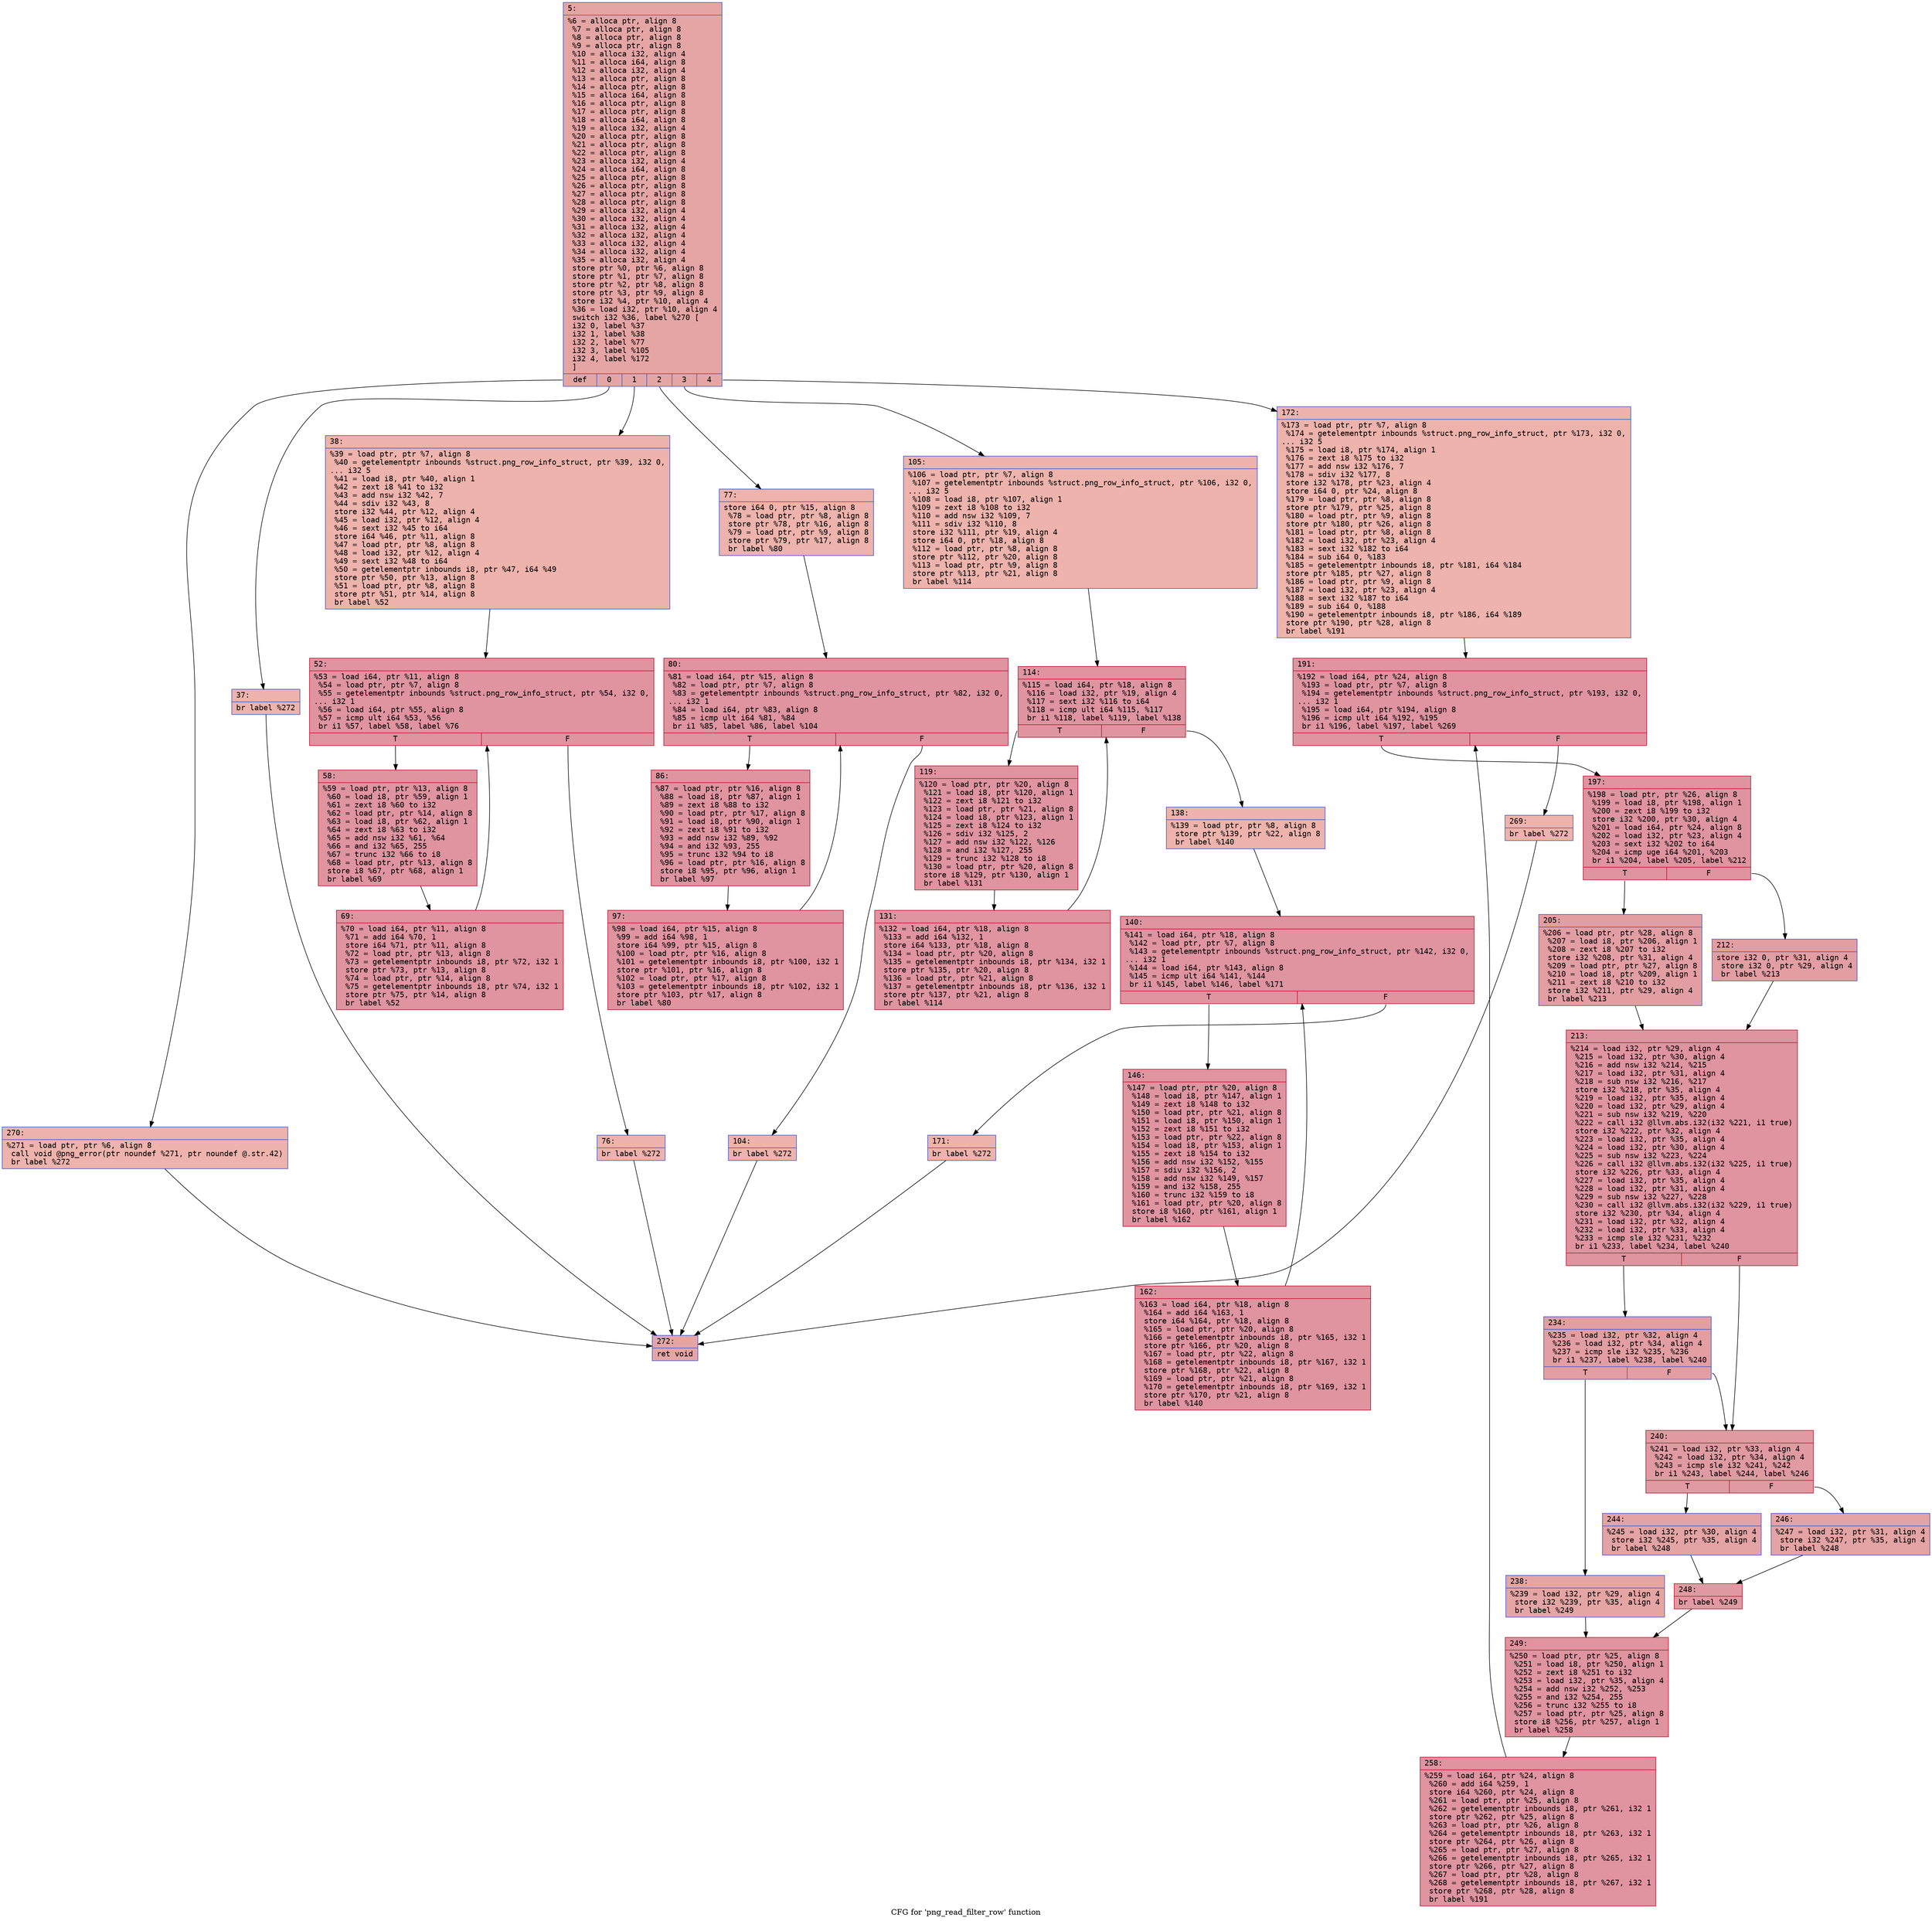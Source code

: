 digraph "CFG for 'png_read_filter_row' function" {
	label="CFG for 'png_read_filter_row' function";

	Node0x600001f61040 [shape=record,color="#3d50c3ff", style=filled, fillcolor="#c5333470" fontname="Courier",label="{5:\l|  %6 = alloca ptr, align 8\l  %7 = alloca ptr, align 8\l  %8 = alloca ptr, align 8\l  %9 = alloca ptr, align 8\l  %10 = alloca i32, align 4\l  %11 = alloca i64, align 8\l  %12 = alloca i32, align 4\l  %13 = alloca ptr, align 8\l  %14 = alloca ptr, align 8\l  %15 = alloca i64, align 8\l  %16 = alloca ptr, align 8\l  %17 = alloca ptr, align 8\l  %18 = alloca i64, align 8\l  %19 = alloca i32, align 4\l  %20 = alloca ptr, align 8\l  %21 = alloca ptr, align 8\l  %22 = alloca ptr, align 8\l  %23 = alloca i32, align 4\l  %24 = alloca i64, align 8\l  %25 = alloca ptr, align 8\l  %26 = alloca ptr, align 8\l  %27 = alloca ptr, align 8\l  %28 = alloca ptr, align 8\l  %29 = alloca i32, align 4\l  %30 = alloca i32, align 4\l  %31 = alloca i32, align 4\l  %32 = alloca i32, align 4\l  %33 = alloca i32, align 4\l  %34 = alloca i32, align 4\l  %35 = alloca i32, align 4\l  store ptr %0, ptr %6, align 8\l  store ptr %1, ptr %7, align 8\l  store ptr %2, ptr %8, align 8\l  store ptr %3, ptr %9, align 8\l  store i32 %4, ptr %10, align 4\l  %36 = load i32, ptr %10, align 4\l  switch i32 %36, label %270 [\l    i32 0, label %37\l    i32 1, label %38\l    i32 2, label %77\l    i32 3, label %105\l    i32 4, label %172\l  ]\l|{<s0>def|<s1>0|<s2>1|<s3>2|<s4>3|<s5>4}}"];
	Node0x600001f61040:s0 -> Node0x600001f61b80[tooltip="5 -> 270\nProbability 16.67%" ];
	Node0x600001f61040:s1 -> Node0x600001f61090[tooltip="5 -> 37\nProbability 16.67%" ];
	Node0x600001f61040:s2 -> Node0x600001f610e0[tooltip="5 -> 38\nProbability 16.67%" ];
	Node0x600001f61040:s3 -> Node0x600001f61270[tooltip="5 -> 77\nProbability 16.67%" ];
	Node0x600001f61040:s4 -> Node0x600001f61400[tooltip="5 -> 105\nProbability 16.67%" ];
	Node0x600001f61040:s5 -> Node0x600001f616d0[tooltip="5 -> 172\nProbability 16.67%" ];
	Node0x600001f61090 [shape=record,color="#3d50c3ff", style=filled, fillcolor="#d6524470" fontname="Courier",label="{37:\l|  br label %272\l}"];
	Node0x600001f61090 -> Node0x600001f61bd0[tooltip="37 -> 272\nProbability 100.00%" ];
	Node0x600001f610e0 [shape=record,color="#3d50c3ff", style=filled, fillcolor="#d6524470" fontname="Courier",label="{38:\l|  %39 = load ptr, ptr %7, align 8\l  %40 = getelementptr inbounds %struct.png_row_info_struct, ptr %39, i32 0,\l... i32 5\l  %41 = load i8, ptr %40, align 1\l  %42 = zext i8 %41 to i32\l  %43 = add nsw i32 %42, 7\l  %44 = sdiv i32 %43, 8\l  store i32 %44, ptr %12, align 4\l  %45 = load i32, ptr %12, align 4\l  %46 = sext i32 %45 to i64\l  store i64 %46, ptr %11, align 8\l  %47 = load ptr, ptr %8, align 8\l  %48 = load i32, ptr %12, align 4\l  %49 = sext i32 %48 to i64\l  %50 = getelementptr inbounds i8, ptr %47, i64 %49\l  store ptr %50, ptr %13, align 8\l  %51 = load ptr, ptr %8, align 8\l  store ptr %51, ptr %14, align 8\l  br label %52\l}"];
	Node0x600001f610e0 -> Node0x600001f61130[tooltip="38 -> 52\nProbability 100.00%" ];
	Node0x600001f61130 [shape=record,color="#b70d28ff", style=filled, fillcolor="#b70d2870" fontname="Courier",label="{52:\l|  %53 = load i64, ptr %11, align 8\l  %54 = load ptr, ptr %7, align 8\l  %55 = getelementptr inbounds %struct.png_row_info_struct, ptr %54, i32 0,\l... i32 1\l  %56 = load i64, ptr %55, align 8\l  %57 = icmp ult i64 %53, %56\l  br i1 %57, label %58, label %76\l|{<s0>T|<s1>F}}"];
	Node0x600001f61130:s0 -> Node0x600001f61180[tooltip="52 -> 58\nProbability 96.88%" ];
	Node0x600001f61130:s1 -> Node0x600001f61220[tooltip="52 -> 76\nProbability 3.12%" ];
	Node0x600001f61180 [shape=record,color="#b70d28ff", style=filled, fillcolor="#b70d2870" fontname="Courier",label="{58:\l|  %59 = load ptr, ptr %13, align 8\l  %60 = load i8, ptr %59, align 1\l  %61 = zext i8 %60 to i32\l  %62 = load ptr, ptr %14, align 8\l  %63 = load i8, ptr %62, align 1\l  %64 = zext i8 %63 to i32\l  %65 = add nsw i32 %61, %64\l  %66 = and i32 %65, 255\l  %67 = trunc i32 %66 to i8\l  %68 = load ptr, ptr %13, align 8\l  store i8 %67, ptr %68, align 1\l  br label %69\l}"];
	Node0x600001f61180 -> Node0x600001f611d0[tooltip="58 -> 69\nProbability 100.00%" ];
	Node0x600001f611d0 [shape=record,color="#b70d28ff", style=filled, fillcolor="#b70d2870" fontname="Courier",label="{69:\l|  %70 = load i64, ptr %11, align 8\l  %71 = add i64 %70, 1\l  store i64 %71, ptr %11, align 8\l  %72 = load ptr, ptr %13, align 8\l  %73 = getelementptr inbounds i8, ptr %72, i32 1\l  store ptr %73, ptr %13, align 8\l  %74 = load ptr, ptr %14, align 8\l  %75 = getelementptr inbounds i8, ptr %74, i32 1\l  store ptr %75, ptr %14, align 8\l  br label %52\l}"];
	Node0x600001f611d0 -> Node0x600001f61130[tooltip="69 -> 52\nProbability 100.00%" ];
	Node0x600001f61220 [shape=record,color="#3d50c3ff", style=filled, fillcolor="#d6524470" fontname="Courier",label="{76:\l|  br label %272\l}"];
	Node0x600001f61220 -> Node0x600001f61bd0[tooltip="76 -> 272\nProbability 100.00%" ];
	Node0x600001f61270 [shape=record,color="#3d50c3ff", style=filled, fillcolor="#d6524470" fontname="Courier",label="{77:\l|  store i64 0, ptr %15, align 8\l  %78 = load ptr, ptr %8, align 8\l  store ptr %78, ptr %16, align 8\l  %79 = load ptr, ptr %9, align 8\l  store ptr %79, ptr %17, align 8\l  br label %80\l}"];
	Node0x600001f61270 -> Node0x600001f612c0[tooltip="77 -> 80\nProbability 100.00%" ];
	Node0x600001f612c0 [shape=record,color="#b70d28ff", style=filled, fillcolor="#b70d2870" fontname="Courier",label="{80:\l|  %81 = load i64, ptr %15, align 8\l  %82 = load ptr, ptr %7, align 8\l  %83 = getelementptr inbounds %struct.png_row_info_struct, ptr %82, i32 0,\l... i32 1\l  %84 = load i64, ptr %83, align 8\l  %85 = icmp ult i64 %81, %84\l  br i1 %85, label %86, label %104\l|{<s0>T|<s1>F}}"];
	Node0x600001f612c0:s0 -> Node0x600001f61310[tooltip="80 -> 86\nProbability 96.88%" ];
	Node0x600001f612c0:s1 -> Node0x600001f613b0[tooltip="80 -> 104\nProbability 3.12%" ];
	Node0x600001f61310 [shape=record,color="#b70d28ff", style=filled, fillcolor="#b70d2870" fontname="Courier",label="{86:\l|  %87 = load ptr, ptr %16, align 8\l  %88 = load i8, ptr %87, align 1\l  %89 = zext i8 %88 to i32\l  %90 = load ptr, ptr %17, align 8\l  %91 = load i8, ptr %90, align 1\l  %92 = zext i8 %91 to i32\l  %93 = add nsw i32 %89, %92\l  %94 = and i32 %93, 255\l  %95 = trunc i32 %94 to i8\l  %96 = load ptr, ptr %16, align 8\l  store i8 %95, ptr %96, align 1\l  br label %97\l}"];
	Node0x600001f61310 -> Node0x600001f61360[tooltip="86 -> 97\nProbability 100.00%" ];
	Node0x600001f61360 [shape=record,color="#b70d28ff", style=filled, fillcolor="#b70d2870" fontname="Courier",label="{97:\l|  %98 = load i64, ptr %15, align 8\l  %99 = add i64 %98, 1\l  store i64 %99, ptr %15, align 8\l  %100 = load ptr, ptr %16, align 8\l  %101 = getelementptr inbounds i8, ptr %100, i32 1\l  store ptr %101, ptr %16, align 8\l  %102 = load ptr, ptr %17, align 8\l  %103 = getelementptr inbounds i8, ptr %102, i32 1\l  store ptr %103, ptr %17, align 8\l  br label %80\l}"];
	Node0x600001f61360 -> Node0x600001f612c0[tooltip="97 -> 80\nProbability 100.00%" ];
	Node0x600001f613b0 [shape=record,color="#3d50c3ff", style=filled, fillcolor="#d6524470" fontname="Courier",label="{104:\l|  br label %272\l}"];
	Node0x600001f613b0 -> Node0x600001f61bd0[tooltip="104 -> 272\nProbability 100.00%" ];
	Node0x600001f61400 [shape=record,color="#3d50c3ff", style=filled, fillcolor="#d6524470" fontname="Courier",label="{105:\l|  %106 = load ptr, ptr %7, align 8\l  %107 = getelementptr inbounds %struct.png_row_info_struct, ptr %106, i32 0,\l... i32 5\l  %108 = load i8, ptr %107, align 1\l  %109 = zext i8 %108 to i32\l  %110 = add nsw i32 %109, 7\l  %111 = sdiv i32 %110, 8\l  store i32 %111, ptr %19, align 4\l  store i64 0, ptr %18, align 8\l  %112 = load ptr, ptr %8, align 8\l  store ptr %112, ptr %20, align 8\l  %113 = load ptr, ptr %9, align 8\l  store ptr %113, ptr %21, align 8\l  br label %114\l}"];
	Node0x600001f61400 -> Node0x600001f61450[tooltip="105 -> 114\nProbability 100.00%" ];
	Node0x600001f61450 [shape=record,color="#b70d28ff", style=filled, fillcolor="#b70d2870" fontname="Courier",label="{114:\l|  %115 = load i64, ptr %18, align 8\l  %116 = load i32, ptr %19, align 4\l  %117 = sext i32 %116 to i64\l  %118 = icmp ult i64 %115, %117\l  br i1 %118, label %119, label %138\l|{<s0>T|<s1>F}}"];
	Node0x600001f61450:s0 -> Node0x600001f614a0[tooltip="114 -> 119\nProbability 96.88%" ];
	Node0x600001f61450:s1 -> Node0x600001f61540[tooltip="114 -> 138\nProbability 3.12%" ];
	Node0x600001f614a0 [shape=record,color="#b70d28ff", style=filled, fillcolor="#b70d2870" fontname="Courier",label="{119:\l|  %120 = load ptr, ptr %20, align 8\l  %121 = load i8, ptr %120, align 1\l  %122 = zext i8 %121 to i32\l  %123 = load ptr, ptr %21, align 8\l  %124 = load i8, ptr %123, align 1\l  %125 = zext i8 %124 to i32\l  %126 = sdiv i32 %125, 2\l  %127 = add nsw i32 %122, %126\l  %128 = and i32 %127, 255\l  %129 = trunc i32 %128 to i8\l  %130 = load ptr, ptr %20, align 8\l  store i8 %129, ptr %130, align 1\l  br label %131\l}"];
	Node0x600001f614a0 -> Node0x600001f614f0[tooltip="119 -> 131\nProbability 100.00%" ];
	Node0x600001f614f0 [shape=record,color="#b70d28ff", style=filled, fillcolor="#b70d2870" fontname="Courier",label="{131:\l|  %132 = load i64, ptr %18, align 8\l  %133 = add i64 %132, 1\l  store i64 %133, ptr %18, align 8\l  %134 = load ptr, ptr %20, align 8\l  %135 = getelementptr inbounds i8, ptr %134, i32 1\l  store ptr %135, ptr %20, align 8\l  %136 = load ptr, ptr %21, align 8\l  %137 = getelementptr inbounds i8, ptr %136, i32 1\l  store ptr %137, ptr %21, align 8\l  br label %114\l}"];
	Node0x600001f614f0 -> Node0x600001f61450[tooltip="131 -> 114\nProbability 100.00%" ];
	Node0x600001f61540 [shape=record,color="#3d50c3ff", style=filled, fillcolor="#d6524470" fontname="Courier",label="{138:\l|  %139 = load ptr, ptr %8, align 8\l  store ptr %139, ptr %22, align 8\l  br label %140\l}"];
	Node0x600001f61540 -> Node0x600001f61590[tooltip="138 -> 140\nProbability 100.00%" ];
	Node0x600001f61590 [shape=record,color="#b70d28ff", style=filled, fillcolor="#b70d2870" fontname="Courier",label="{140:\l|  %141 = load i64, ptr %18, align 8\l  %142 = load ptr, ptr %7, align 8\l  %143 = getelementptr inbounds %struct.png_row_info_struct, ptr %142, i32 0,\l... i32 1\l  %144 = load i64, ptr %143, align 8\l  %145 = icmp ult i64 %141, %144\l  br i1 %145, label %146, label %171\l|{<s0>T|<s1>F}}"];
	Node0x600001f61590:s0 -> Node0x600001f615e0[tooltip="140 -> 146\nProbability 96.88%" ];
	Node0x600001f61590:s1 -> Node0x600001f61680[tooltip="140 -> 171\nProbability 3.12%" ];
	Node0x600001f615e0 [shape=record,color="#b70d28ff", style=filled, fillcolor="#b70d2870" fontname="Courier",label="{146:\l|  %147 = load ptr, ptr %20, align 8\l  %148 = load i8, ptr %147, align 1\l  %149 = zext i8 %148 to i32\l  %150 = load ptr, ptr %21, align 8\l  %151 = load i8, ptr %150, align 1\l  %152 = zext i8 %151 to i32\l  %153 = load ptr, ptr %22, align 8\l  %154 = load i8, ptr %153, align 1\l  %155 = zext i8 %154 to i32\l  %156 = add nsw i32 %152, %155\l  %157 = sdiv i32 %156, 2\l  %158 = add nsw i32 %149, %157\l  %159 = and i32 %158, 255\l  %160 = trunc i32 %159 to i8\l  %161 = load ptr, ptr %20, align 8\l  store i8 %160, ptr %161, align 1\l  br label %162\l}"];
	Node0x600001f615e0 -> Node0x600001f61630[tooltip="146 -> 162\nProbability 100.00%" ];
	Node0x600001f61630 [shape=record,color="#b70d28ff", style=filled, fillcolor="#b70d2870" fontname="Courier",label="{162:\l|  %163 = load i64, ptr %18, align 8\l  %164 = add i64 %163, 1\l  store i64 %164, ptr %18, align 8\l  %165 = load ptr, ptr %20, align 8\l  %166 = getelementptr inbounds i8, ptr %165, i32 1\l  store ptr %166, ptr %20, align 8\l  %167 = load ptr, ptr %22, align 8\l  %168 = getelementptr inbounds i8, ptr %167, i32 1\l  store ptr %168, ptr %22, align 8\l  %169 = load ptr, ptr %21, align 8\l  %170 = getelementptr inbounds i8, ptr %169, i32 1\l  store ptr %170, ptr %21, align 8\l  br label %140\l}"];
	Node0x600001f61630 -> Node0x600001f61590[tooltip="162 -> 140\nProbability 100.00%" ];
	Node0x600001f61680 [shape=record,color="#3d50c3ff", style=filled, fillcolor="#d6524470" fontname="Courier",label="{171:\l|  br label %272\l}"];
	Node0x600001f61680 -> Node0x600001f61bd0[tooltip="171 -> 272\nProbability 100.00%" ];
	Node0x600001f616d0 [shape=record,color="#3d50c3ff", style=filled, fillcolor="#d6524470" fontname="Courier",label="{172:\l|  %173 = load ptr, ptr %7, align 8\l  %174 = getelementptr inbounds %struct.png_row_info_struct, ptr %173, i32 0,\l... i32 5\l  %175 = load i8, ptr %174, align 1\l  %176 = zext i8 %175 to i32\l  %177 = add nsw i32 %176, 7\l  %178 = sdiv i32 %177, 8\l  store i32 %178, ptr %23, align 4\l  store i64 0, ptr %24, align 8\l  %179 = load ptr, ptr %8, align 8\l  store ptr %179, ptr %25, align 8\l  %180 = load ptr, ptr %9, align 8\l  store ptr %180, ptr %26, align 8\l  %181 = load ptr, ptr %8, align 8\l  %182 = load i32, ptr %23, align 4\l  %183 = sext i32 %182 to i64\l  %184 = sub i64 0, %183\l  %185 = getelementptr inbounds i8, ptr %181, i64 %184\l  store ptr %185, ptr %27, align 8\l  %186 = load ptr, ptr %9, align 8\l  %187 = load i32, ptr %23, align 4\l  %188 = sext i32 %187 to i64\l  %189 = sub i64 0, %188\l  %190 = getelementptr inbounds i8, ptr %186, i64 %189\l  store ptr %190, ptr %28, align 8\l  br label %191\l}"];
	Node0x600001f616d0 -> Node0x600001f61720[tooltip="172 -> 191\nProbability 100.00%" ];
	Node0x600001f61720 [shape=record,color="#b70d28ff", style=filled, fillcolor="#b70d2870" fontname="Courier",label="{191:\l|  %192 = load i64, ptr %24, align 8\l  %193 = load ptr, ptr %7, align 8\l  %194 = getelementptr inbounds %struct.png_row_info_struct, ptr %193, i32 0,\l... i32 1\l  %195 = load i64, ptr %194, align 8\l  %196 = icmp ult i64 %192, %195\l  br i1 %196, label %197, label %269\l|{<s0>T|<s1>F}}"];
	Node0x600001f61720:s0 -> Node0x600001f61770[tooltip="191 -> 197\nProbability 96.88%" ];
	Node0x600001f61720:s1 -> Node0x600001f61b30[tooltip="191 -> 269\nProbability 3.12%" ];
	Node0x600001f61770 [shape=record,color="#b70d28ff", style=filled, fillcolor="#b70d2870" fontname="Courier",label="{197:\l|  %198 = load ptr, ptr %26, align 8\l  %199 = load i8, ptr %198, align 1\l  %200 = zext i8 %199 to i32\l  store i32 %200, ptr %30, align 4\l  %201 = load i64, ptr %24, align 8\l  %202 = load i32, ptr %23, align 4\l  %203 = sext i32 %202 to i64\l  %204 = icmp uge i64 %201, %203\l  br i1 %204, label %205, label %212\l|{<s0>T|<s1>F}}"];
	Node0x600001f61770:s0 -> Node0x600001f617c0[tooltip="197 -> 205\nProbability 50.00%" ];
	Node0x600001f61770:s1 -> Node0x600001f61810[tooltip="197 -> 212\nProbability 50.00%" ];
	Node0x600001f617c0 [shape=record,color="#3d50c3ff", style=filled, fillcolor="#be242e70" fontname="Courier",label="{205:\l|  %206 = load ptr, ptr %28, align 8\l  %207 = load i8, ptr %206, align 1\l  %208 = zext i8 %207 to i32\l  store i32 %208, ptr %31, align 4\l  %209 = load ptr, ptr %27, align 8\l  %210 = load i8, ptr %209, align 1\l  %211 = zext i8 %210 to i32\l  store i32 %211, ptr %29, align 4\l  br label %213\l}"];
	Node0x600001f617c0 -> Node0x600001f61860[tooltip="205 -> 213\nProbability 100.00%" ];
	Node0x600001f61810 [shape=record,color="#3d50c3ff", style=filled, fillcolor="#be242e70" fontname="Courier",label="{212:\l|  store i32 0, ptr %31, align 4\l  store i32 0, ptr %29, align 4\l  br label %213\l}"];
	Node0x600001f61810 -> Node0x600001f61860[tooltip="212 -> 213\nProbability 100.00%" ];
	Node0x600001f61860 [shape=record,color="#b70d28ff", style=filled, fillcolor="#b70d2870" fontname="Courier",label="{213:\l|  %214 = load i32, ptr %29, align 4\l  %215 = load i32, ptr %30, align 4\l  %216 = add nsw i32 %214, %215\l  %217 = load i32, ptr %31, align 4\l  %218 = sub nsw i32 %216, %217\l  store i32 %218, ptr %35, align 4\l  %219 = load i32, ptr %35, align 4\l  %220 = load i32, ptr %29, align 4\l  %221 = sub nsw i32 %219, %220\l  %222 = call i32 @llvm.abs.i32(i32 %221, i1 true)\l  store i32 %222, ptr %32, align 4\l  %223 = load i32, ptr %35, align 4\l  %224 = load i32, ptr %30, align 4\l  %225 = sub nsw i32 %223, %224\l  %226 = call i32 @llvm.abs.i32(i32 %225, i1 true)\l  store i32 %226, ptr %33, align 4\l  %227 = load i32, ptr %35, align 4\l  %228 = load i32, ptr %31, align 4\l  %229 = sub nsw i32 %227, %228\l  %230 = call i32 @llvm.abs.i32(i32 %229, i1 true)\l  store i32 %230, ptr %34, align 4\l  %231 = load i32, ptr %32, align 4\l  %232 = load i32, ptr %33, align 4\l  %233 = icmp sle i32 %231, %232\l  br i1 %233, label %234, label %240\l|{<s0>T|<s1>F}}"];
	Node0x600001f61860:s0 -> Node0x600001f618b0[tooltip="213 -> 234\nProbability 50.00%" ];
	Node0x600001f61860:s1 -> Node0x600001f61950[tooltip="213 -> 240\nProbability 50.00%" ];
	Node0x600001f618b0 [shape=record,color="#3d50c3ff", style=filled, fillcolor="#be242e70" fontname="Courier",label="{234:\l|  %235 = load i32, ptr %32, align 4\l  %236 = load i32, ptr %34, align 4\l  %237 = icmp sle i32 %235, %236\l  br i1 %237, label %238, label %240\l|{<s0>T|<s1>F}}"];
	Node0x600001f618b0:s0 -> Node0x600001f61900[tooltip="234 -> 238\nProbability 50.00%" ];
	Node0x600001f618b0:s1 -> Node0x600001f61950[tooltip="234 -> 240\nProbability 50.00%" ];
	Node0x600001f61900 [shape=record,color="#3d50c3ff", style=filled, fillcolor="#c5333470" fontname="Courier",label="{238:\l|  %239 = load i32, ptr %29, align 4\l  store i32 %239, ptr %35, align 4\l  br label %249\l}"];
	Node0x600001f61900 -> Node0x600001f61a90[tooltip="238 -> 249\nProbability 100.00%" ];
	Node0x600001f61950 [shape=record,color="#b70d28ff", style=filled, fillcolor="#bb1b2c70" fontname="Courier",label="{240:\l|  %241 = load i32, ptr %33, align 4\l  %242 = load i32, ptr %34, align 4\l  %243 = icmp sle i32 %241, %242\l  br i1 %243, label %244, label %246\l|{<s0>T|<s1>F}}"];
	Node0x600001f61950:s0 -> Node0x600001f619a0[tooltip="240 -> 244\nProbability 50.00%" ];
	Node0x600001f61950:s1 -> Node0x600001f619f0[tooltip="240 -> 246\nProbability 50.00%" ];
	Node0x600001f619a0 [shape=record,color="#3d50c3ff", style=filled, fillcolor="#c32e3170" fontname="Courier",label="{244:\l|  %245 = load i32, ptr %30, align 4\l  store i32 %245, ptr %35, align 4\l  br label %248\l}"];
	Node0x600001f619a0 -> Node0x600001f61a40[tooltip="244 -> 248\nProbability 100.00%" ];
	Node0x600001f619f0 [shape=record,color="#3d50c3ff", style=filled, fillcolor="#c32e3170" fontname="Courier",label="{246:\l|  %247 = load i32, ptr %31, align 4\l  store i32 %247, ptr %35, align 4\l  br label %248\l}"];
	Node0x600001f619f0 -> Node0x600001f61a40[tooltip="246 -> 248\nProbability 100.00%" ];
	Node0x600001f61a40 [shape=record,color="#b70d28ff", style=filled, fillcolor="#bb1b2c70" fontname="Courier",label="{248:\l|  br label %249\l}"];
	Node0x600001f61a40 -> Node0x600001f61a90[tooltip="248 -> 249\nProbability 100.00%" ];
	Node0x600001f61a90 [shape=record,color="#b70d28ff", style=filled, fillcolor="#b70d2870" fontname="Courier",label="{249:\l|  %250 = load ptr, ptr %25, align 8\l  %251 = load i8, ptr %250, align 1\l  %252 = zext i8 %251 to i32\l  %253 = load i32, ptr %35, align 4\l  %254 = add nsw i32 %252, %253\l  %255 = and i32 %254, 255\l  %256 = trunc i32 %255 to i8\l  %257 = load ptr, ptr %25, align 8\l  store i8 %256, ptr %257, align 1\l  br label %258\l}"];
	Node0x600001f61a90 -> Node0x600001f61ae0[tooltip="249 -> 258\nProbability 100.00%" ];
	Node0x600001f61ae0 [shape=record,color="#b70d28ff", style=filled, fillcolor="#b70d2870" fontname="Courier",label="{258:\l|  %259 = load i64, ptr %24, align 8\l  %260 = add i64 %259, 1\l  store i64 %260, ptr %24, align 8\l  %261 = load ptr, ptr %25, align 8\l  %262 = getelementptr inbounds i8, ptr %261, i32 1\l  store ptr %262, ptr %25, align 8\l  %263 = load ptr, ptr %26, align 8\l  %264 = getelementptr inbounds i8, ptr %263, i32 1\l  store ptr %264, ptr %26, align 8\l  %265 = load ptr, ptr %27, align 8\l  %266 = getelementptr inbounds i8, ptr %265, i32 1\l  store ptr %266, ptr %27, align 8\l  %267 = load ptr, ptr %28, align 8\l  %268 = getelementptr inbounds i8, ptr %267, i32 1\l  store ptr %268, ptr %28, align 8\l  br label %191\l}"];
	Node0x600001f61ae0 -> Node0x600001f61720[tooltip="258 -> 191\nProbability 100.00%" ];
	Node0x600001f61b30 [shape=record,color="#3d50c3ff", style=filled, fillcolor="#d6524470" fontname="Courier",label="{269:\l|  br label %272\l}"];
	Node0x600001f61b30 -> Node0x600001f61bd0[tooltip="269 -> 272\nProbability 100.00%" ];
	Node0x600001f61b80 [shape=record,color="#3d50c3ff", style=filled, fillcolor="#d6524470" fontname="Courier",label="{270:\l|  %271 = load ptr, ptr %6, align 8\l  call void @png_error(ptr noundef %271, ptr noundef @.str.42)\l  br label %272\l}"];
	Node0x600001f61b80 -> Node0x600001f61bd0[tooltip="270 -> 272\nProbability 100.00%" ];
	Node0x600001f61bd0 [shape=record,color="#3d50c3ff", style=filled, fillcolor="#c5333470" fontname="Courier",label="{272:\l|  ret void\l}"];
}
